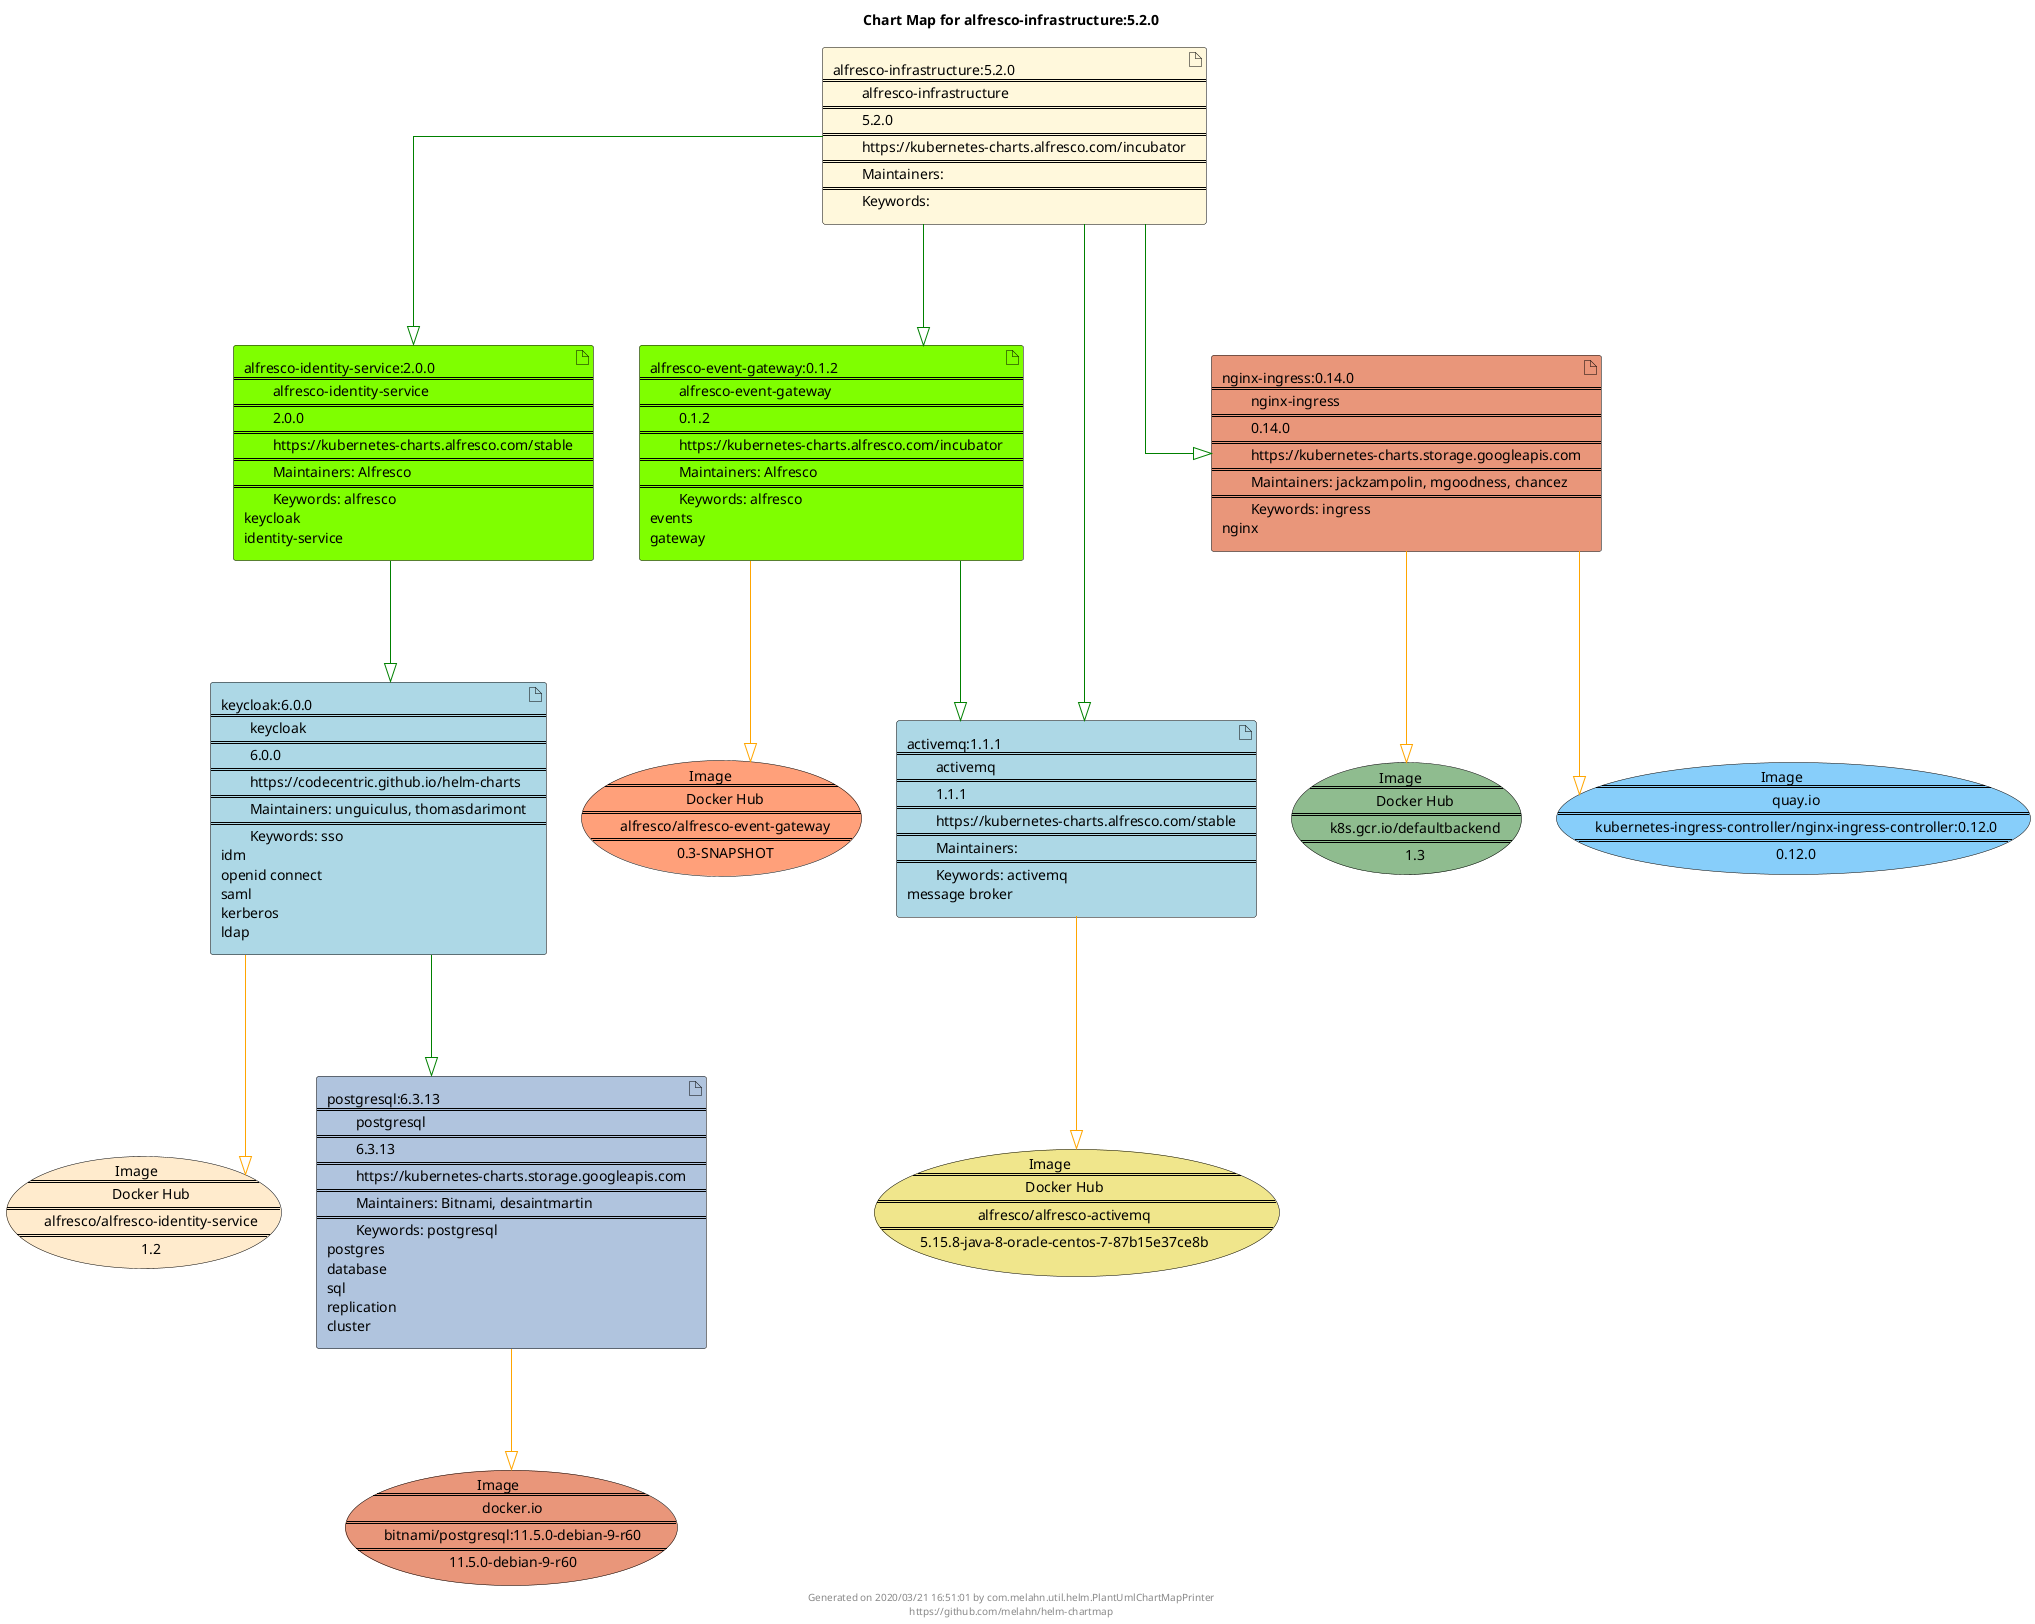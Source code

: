 @startuml
skinparam linetype ortho
skinparam backgroundColor white
skinparam usecaseBorderColor black
skinparam usecaseArrowColor LightSlateGray
skinparam artifactBorderColor black
skinparam artifactArrowColor LightSlateGray

title Chart Map for alfresco-infrastructure:5.2.0

'There are 7 referenced Helm Charts
artifact "postgresql:6.3.13\n====\n\tpostgresql\n====\n\t6.3.13\n====\n\thttps://kubernetes-charts.storage.googleapis.com\n====\n\tMaintainers: Bitnami, desaintmartin\n====\n\tKeywords: postgresql\npostgres\ndatabase\nsql\nreplication\ncluster" as postgresql_6_3_13 #LightSteelBlue
artifact "alfresco-event-gateway:0.1.2\n====\n\talfresco-event-gateway\n====\n\t0.1.2\n====\n\thttps://kubernetes-charts.alfresco.com/incubator\n====\n\tMaintainers: Alfresco\n====\n\tKeywords: alfresco\nevents\ngateway" as alfresco_event_gateway_0_1_2 #Chartreuse
artifact "keycloak:6.0.0\n====\n\tkeycloak\n====\n\t6.0.0\n====\n\thttps://codecentric.github.io/helm-charts\n====\n\tMaintainers: unguiculus, thomasdarimont\n====\n\tKeywords: sso\nidm\nopenid connect\nsaml\nkerberos\nldap" as keycloak_6_0_0 #LightBlue
artifact "alfresco-infrastructure:5.2.0\n====\n\talfresco-infrastructure\n====\n\t5.2.0\n====\n\thttps://kubernetes-charts.alfresco.com/incubator\n====\n\tMaintainers: \n====\n\tKeywords: " as alfresco_infrastructure_5_2_0 #Cornsilk
artifact "alfresco-identity-service:2.0.0\n====\n\talfresco-identity-service\n====\n\t2.0.0\n====\n\thttps://kubernetes-charts.alfresco.com/stable\n====\n\tMaintainers: Alfresco\n====\n\tKeywords: alfresco\nkeycloak\nidentity-service" as alfresco_identity_service_2_0_0 #Chartreuse
artifact "nginx-ingress:0.14.0\n====\n\tnginx-ingress\n====\n\t0.14.0\n====\n\thttps://kubernetes-charts.storage.googleapis.com\n====\n\tMaintainers: jackzampolin, mgoodness, chancez\n====\n\tKeywords: ingress\nnginx" as nginx_ingress_0_14_0 #DarkSalmon
artifact "activemq:1.1.1\n====\n\tactivemq\n====\n\t1.1.1\n====\n\thttps://kubernetes-charts.alfresco.com/stable\n====\n\tMaintainers: \n====\n\tKeywords: activemq\nmessage broker" as activemq_1_1_1 #LightBlue

'There are 6 referenced Docker Images
usecase "Image\n====\n\tDocker Hub\n====\n\tk8s.gcr.io/defaultbackend\n====\n\t1.3" as k8s_gcr_io_defaultbackend_1_3 #DarkSeaGreen
usecase "Image\n====\n\tDocker Hub\n====\n\talfresco/alfresco-event-gateway\n====\n\t0.3-SNAPSHOT" as alfresco_alfresco_event_gateway_0_3_SNAPSHOT #LightSalmon
usecase "Image\n====\n\tquay.io\n====\n\tkubernetes-ingress-controller/nginx-ingress-controller:0.12.0\n====\n\t0.12.0" as quay_io_kubernetes_ingress_controller_nginx_ingress_controller_0_12_0 #LightSkyBlue
usecase "Image\n====\n\tdocker.io\n====\n\tbitnami/postgresql:11.5.0-debian-9-r60\n====\n\t11.5.0-debian-9-r60" as docker_io_bitnami_postgresql_11_5_0_debian_9_r60 #DarkSalmon
usecase "Image\n====\n\tDocker Hub\n====\n\talfresco/alfresco-activemq\n====\n\t5.15.8-java-8-oracle-centos-7-87b15e37ce8b" as alfresco_alfresco_activemq_5_15_8_java_8_oracle_centos_7_87b15e37ce8b #Khaki
usecase "Image\n====\n\tDocker Hub\n====\n\talfresco/alfresco-identity-service\n====\n\t1.2" as alfresco_alfresco_identity_service_1_2 #BlanchedAlmond

'Chart Dependencies
alfresco_infrastructure_5_2_0--[#green]-|>activemq_1_1_1
alfresco_infrastructure_5_2_0--[#green]-|>alfresco_identity_service_2_0_0
alfresco_identity_service_2_0_0--[#green]-|>keycloak_6_0_0
keycloak_6_0_0--[#green]-|>postgresql_6_3_13
alfresco_infrastructure_5_2_0--[#green]-|>alfresco_event_gateway_0_1_2
alfresco_event_gateway_0_1_2--[#green]-|>activemq_1_1_1
alfresco_infrastructure_5_2_0--[#green]-|>nginx_ingress_0_14_0
postgresql_6_3_13--[#orange]-|>docker_io_bitnami_postgresql_11_5_0_debian_9_r60
alfresco_event_gateway_0_1_2--[#orange]-|>alfresco_alfresco_event_gateway_0_3_SNAPSHOT
keycloak_6_0_0--[#orange]-|>alfresco_alfresco_identity_service_1_2
nginx_ingress_0_14_0--[#orange]-|>k8s_gcr_io_defaultbackend_1_3
nginx_ingress_0_14_0--[#orange]-|>quay_io_kubernetes_ingress_controller_nginx_ingress_controller_0_12_0
activemq_1_1_1--[#orange]-|>alfresco_alfresco_activemq_5_15_8_java_8_oracle_centos_7_87b15e37ce8b

center footer Generated on 2020/03/21 16:51:01 by com.melahn.util.helm.PlantUmlChartMapPrinter\nhttps://github.com/melahn/helm-chartmap
@enduml
